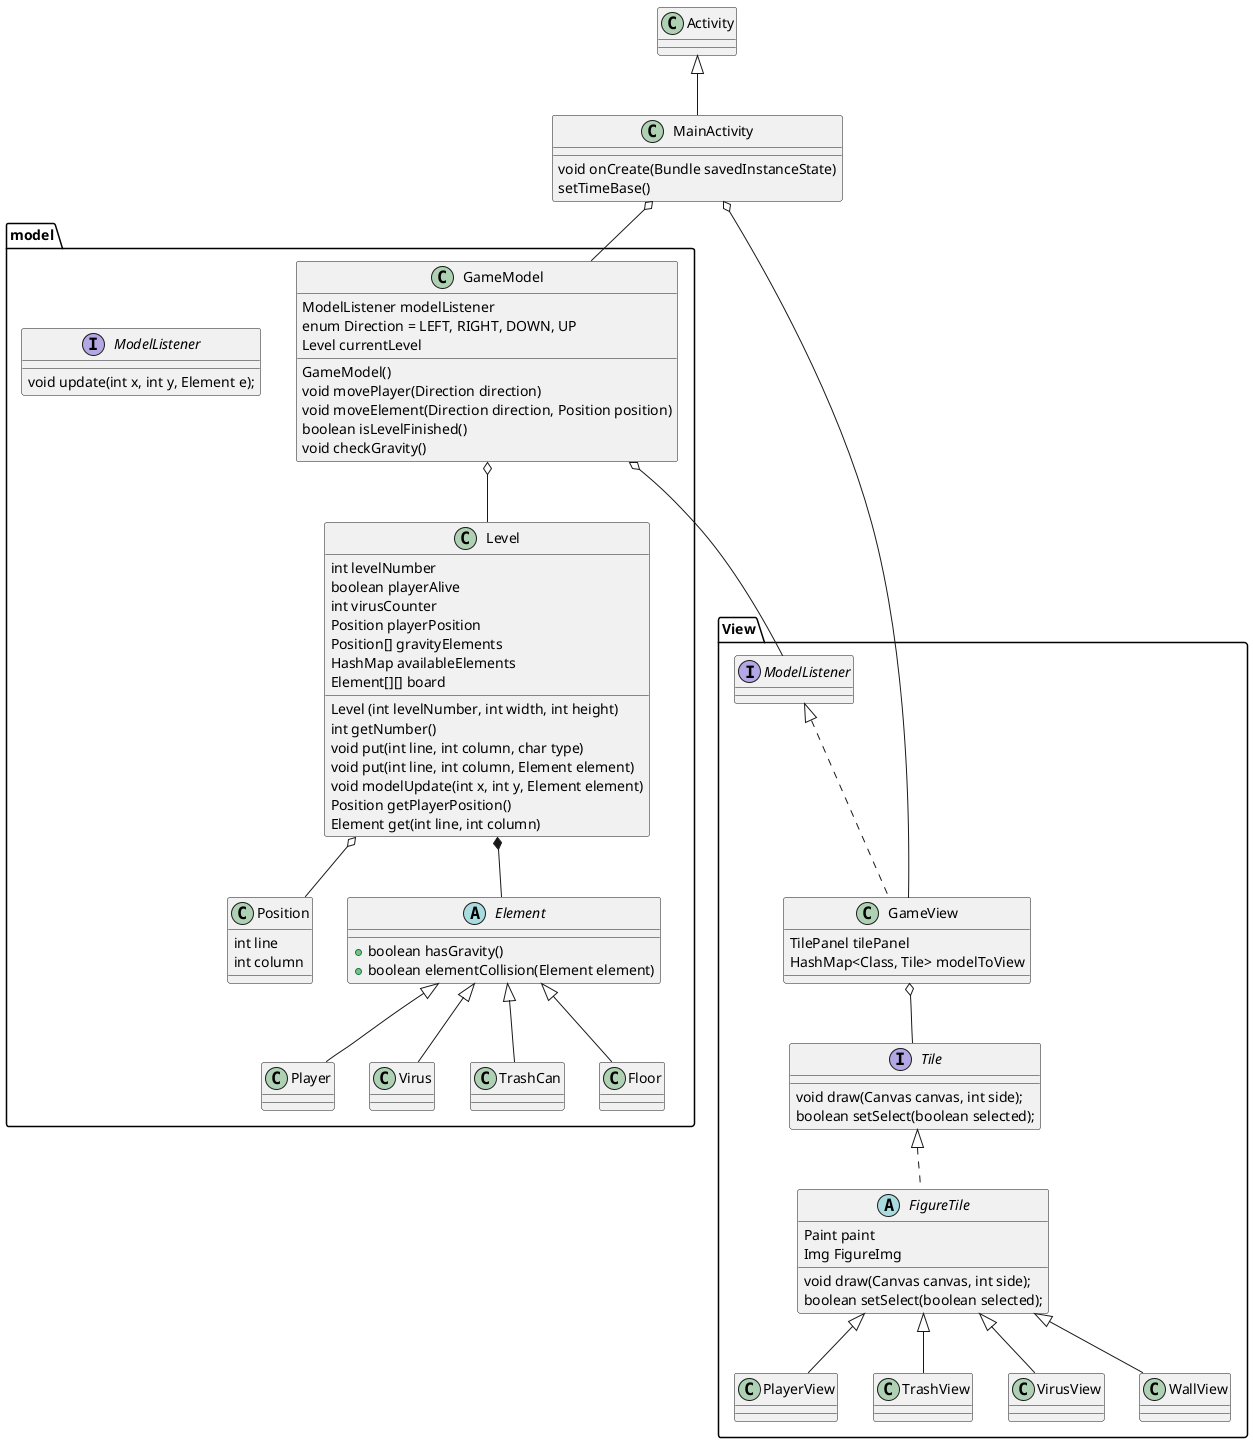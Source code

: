@startuml



class MainActivity extends Activity{
    void onCreate(Bundle savedInstanceState)
    setTimeBase()
}

package View {
    MainActivity o-- GameView
    GameView o-- Tile
    interface Tile {
        void draw(Canvas canvas, int side);
        boolean setSelect(boolean selected);
    }
    abstract class FigureTile implements Tile {
        Paint paint
        Img FigureImg
        void draw(Canvas canvas, int side);
        boolean setSelect(boolean selected);
    }
    class GameView implements ModelListener {
        TilePanel tilePanel
        HashMap<Class, Tile> modelToView
    }
    class PlayerView extends FigureTile
    class TrashView extends FigureTile
    class VirusView extends FigureTile
    class WallView extends FigureTile
}

package model {

    MainActivity o-- GameModel
    GameModel o-- Level
    GameModel o-- ModelListener
    Level o-- Position
    Level *-- Element

    interface ModelListener {
        void update(int x, int y, Element e);
    }

    class Position {
        int line
        int column
    }

    class GameModel {
        ModelListener modelListener
        enum Direction = LEFT, RIGHT, DOWN, UP
        Level currentLevel
        GameModel()
        void movePlayer(Direction direction)
        void moveElement(Direction direction, Position position)
        boolean isLevelFinished()
        void checkGravity()
    }

    class Level {
        int levelNumber
        boolean playerAlive
        int virusCounter
        Position playerPosition
        Position[] gravityElements
        HashMap availableElements
        Element[][] board
        Level (int levelNumber, int width, int height)
        int getNumber()
        void put(int line, int column, char type)
        void put(int line, int column, Element element)
        void modelUpdate(int x, int y, Element element)
        Position getPlayerPosition()
        Element get(int line, int column)
    }

    abstract class Element {
        +boolean hasGravity()
        +boolean elementCollision(Element element)
    }

    class Player extends Element{
    }

    class Virus extends Element {
    }

    class TrashCan extends Element {
    }

    class Floor extends Element {
    }
}
@enduml